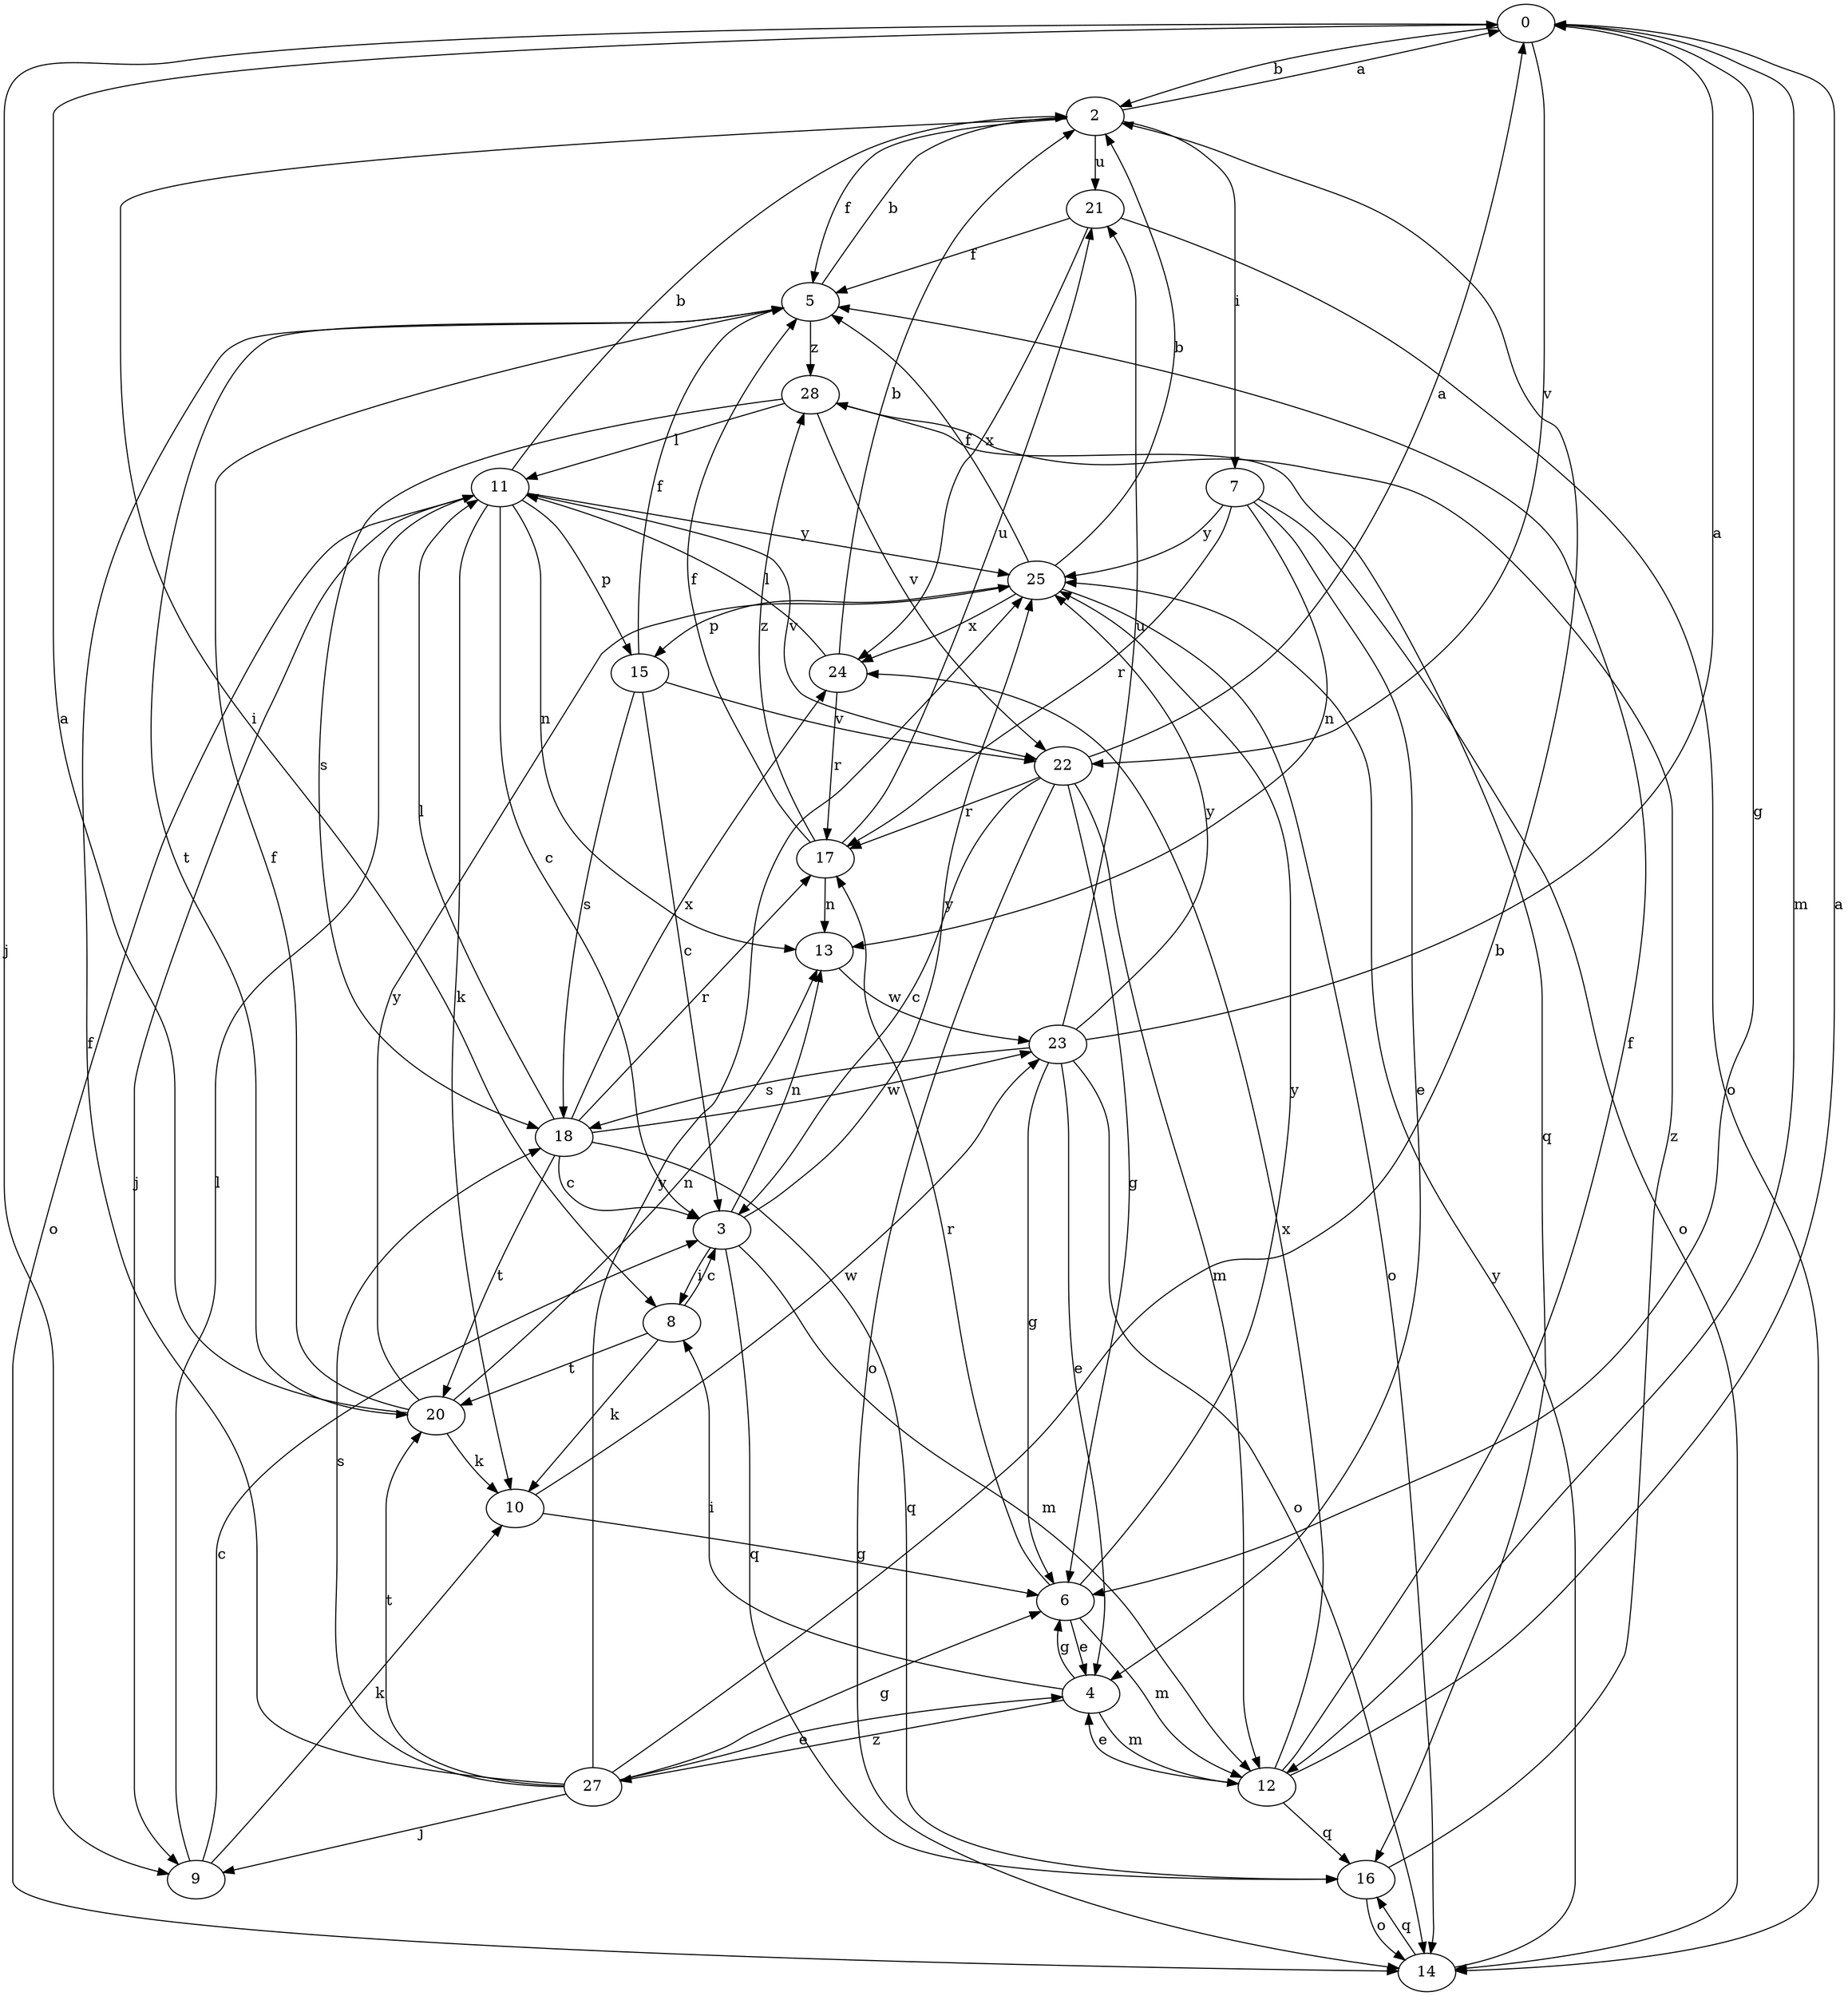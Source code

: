 strict digraph  {
0;
2;
3;
4;
5;
6;
7;
8;
9;
10;
11;
12;
13;
14;
15;
16;
17;
18;
20;
21;
22;
23;
24;
25;
27;
28;
0 -> 2  [label=b];
0 -> 6  [label=g];
0 -> 9  [label=j];
0 -> 12  [label=m];
0 -> 22  [label=v];
2 -> 0  [label=a];
2 -> 5  [label=f];
2 -> 7  [label=i];
2 -> 8  [label=i];
2 -> 21  [label=u];
3 -> 8  [label=i];
3 -> 12  [label=m];
3 -> 13  [label=n];
3 -> 16  [label=q];
3 -> 25  [label=y];
4 -> 6  [label=g];
4 -> 8  [label=i];
4 -> 12  [label=m];
4 -> 27  [label=z];
5 -> 2  [label=b];
5 -> 20  [label=t];
5 -> 28  [label=z];
6 -> 4  [label=e];
6 -> 12  [label=m];
6 -> 17  [label=r];
6 -> 25  [label=y];
7 -> 4  [label=e];
7 -> 13  [label=n];
7 -> 14  [label=o];
7 -> 17  [label=r];
7 -> 25  [label=y];
8 -> 3  [label=c];
8 -> 10  [label=k];
8 -> 20  [label=t];
9 -> 3  [label=c];
9 -> 10  [label=k];
9 -> 11  [label=l];
10 -> 6  [label=g];
10 -> 23  [label=w];
11 -> 2  [label=b];
11 -> 3  [label=c];
11 -> 9  [label=j];
11 -> 10  [label=k];
11 -> 13  [label=n];
11 -> 14  [label=o];
11 -> 15  [label=p];
11 -> 22  [label=v];
11 -> 25  [label=y];
12 -> 0  [label=a];
12 -> 4  [label=e];
12 -> 5  [label=f];
12 -> 16  [label=q];
12 -> 24  [label=x];
13 -> 23  [label=w];
14 -> 16  [label=q];
14 -> 25  [label=y];
15 -> 3  [label=c];
15 -> 5  [label=f];
15 -> 18  [label=s];
15 -> 22  [label=v];
16 -> 14  [label=o];
16 -> 28  [label=z];
17 -> 5  [label=f];
17 -> 13  [label=n];
17 -> 21  [label=u];
17 -> 28  [label=z];
18 -> 3  [label=c];
18 -> 11  [label=l];
18 -> 16  [label=q];
18 -> 17  [label=r];
18 -> 20  [label=t];
18 -> 23  [label=w];
18 -> 24  [label=x];
20 -> 0  [label=a];
20 -> 5  [label=f];
20 -> 10  [label=k];
20 -> 13  [label=n];
20 -> 25  [label=y];
21 -> 5  [label=f];
21 -> 14  [label=o];
21 -> 24  [label=x];
22 -> 0  [label=a];
22 -> 3  [label=c];
22 -> 6  [label=g];
22 -> 12  [label=m];
22 -> 14  [label=o];
22 -> 17  [label=r];
23 -> 0  [label=a];
23 -> 4  [label=e];
23 -> 6  [label=g];
23 -> 14  [label=o];
23 -> 18  [label=s];
23 -> 21  [label=u];
23 -> 25  [label=y];
24 -> 2  [label=b];
24 -> 11  [label=l];
24 -> 17  [label=r];
25 -> 2  [label=b];
25 -> 5  [label=f];
25 -> 14  [label=o];
25 -> 15  [label=p];
25 -> 24  [label=x];
27 -> 2  [label=b];
27 -> 4  [label=e];
27 -> 5  [label=f];
27 -> 6  [label=g];
27 -> 9  [label=j];
27 -> 18  [label=s];
27 -> 20  [label=t];
27 -> 25  [label=y];
28 -> 11  [label=l];
28 -> 16  [label=q];
28 -> 18  [label=s];
28 -> 22  [label=v];
}
